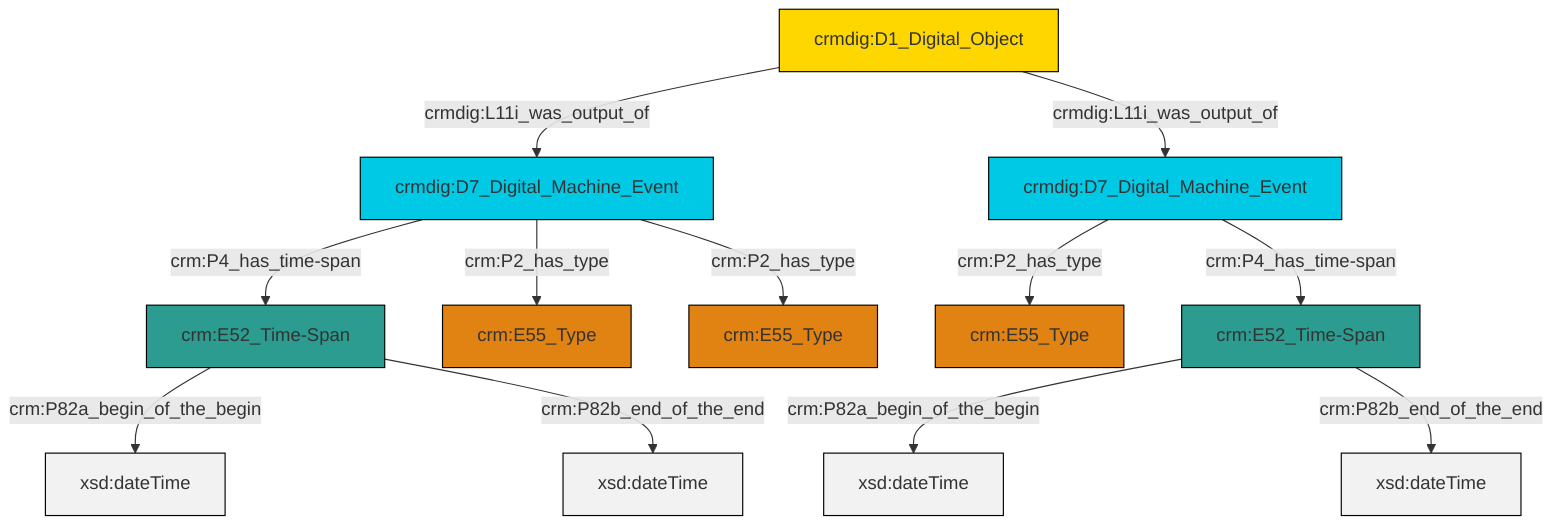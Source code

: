graph TD
classDef Literal fill:#f2f2f2,stroke:#000000;
classDef CRM_Entity fill:#FFFFFF,stroke:#000000;
classDef Temporal_Entity fill:#00C9E6, stroke:#000000;
classDef Type fill:#E18312, stroke:#000000;
classDef Time-Span fill:#2C9C91, stroke:#000000;
classDef Appellation fill:#FFEB7F, stroke:#000000;
classDef Place fill:#008836, stroke:#000000;
classDef Persistent_Item fill:#B266B2, stroke:#000000;
classDef Conceptual_Object fill:#FFD700, stroke:#000000;
classDef Physical_Thing fill:#D2B48C, stroke:#000000;
classDef Actor fill:#f58aad, stroke:#000000;
classDef PC_Classes fill:#4ce600, stroke:#000000;
classDef Multi fill:#cccccc,stroke:#000000;

0["crmdig:D7_Digital_Machine_Event"]:::Temporal_Entity -->|crm:P4_has_time-span| 1["crm:E52_Time-Span"]:::Time-Span
1["crm:E52_Time-Span"]:::Time-Span -->|crm:P82a_begin_of_the_begin| 6[xsd:dateTime]:::Literal
8["crmdig:D7_Digital_Machine_Event"]:::Temporal_Entity -->|crm:P2_has_type| 9["crm:E55_Type"]:::Type
1["crm:E52_Time-Span"]:::Time-Span -->|crm:P82b_end_of_the_end| 12[xsd:dateTime]:::Literal
2["crmdig:D1_Digital_Object"]:::Conceptual_Object -->|crmdig:L11i_was_output_of| 8["crmdig:D7_Digital_Machine_Event"]:::Temporal_Entity
17["crm:E52_Time-Span"]:::Time-Span -->|crm:P82a_begin_of_the_begin| 18[xsd:dateTime]:::Literal
8["crmdig:D7_Digital_Machine_Event"]:::Temporal_Entity -->|crm:P4_has_time-span| 17["crm:E52_Time-Span"]:::Time-Span
0["crmdig:D7_Digital_Machine_Event"]:::Temporal_Entity -->|crm:P2_has_type| 10["crm:E55_Type"]:::Type
8["crmdig:D7_Digital_Machine_Event"]:::Temporal_Entity -->|crm:P2_has_type| 4["crm:E55_Type"]:::Type
17["crm:E52_Time-Span"]:::Time-Span -->|crm:P82b_end_of_the_end| 20[xsd:dateTime]:::Literal
2["crmdig:D1_Digital_Object"]:::Conceptual_Object -->|crmdig:L11i_was_output_of| 0["crmdig:D7_Digital_Machine_Event"]:::Temporal_Entity